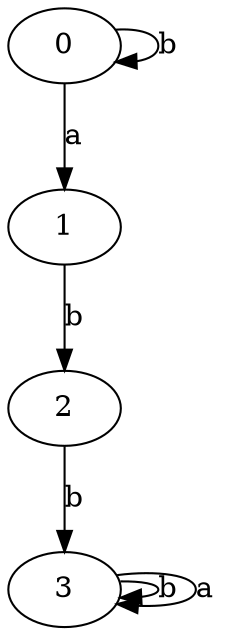 digraph G {
	0 -> 0 [label=b]
	0 -> 1 [label=a]
	1 -> 2 [label=b]
	2 -> 3 [label=b]
	3 -> 3 [label=b]
	3 -> 3 [label=a]
}
